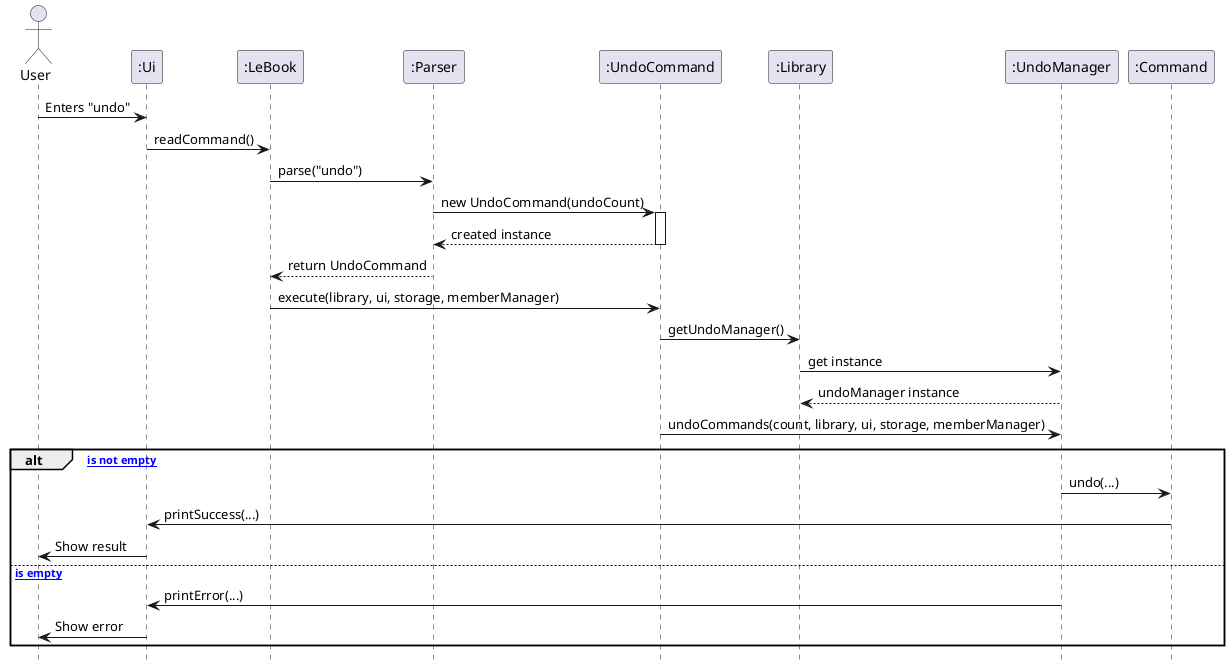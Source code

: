 @startuml

hide footbox
skinparam classAttributeIconSize 0

actor User

participant ":Ui"
participant ":LeBook"
participant ":Parser"
participant ":UndoCommand"
participant ":Library"
participant ":UndoManager"
participant ":Command"

User -> ":Ui" : Enters "undo"
":Ui" -> ":LeBook" : readCommand()

":LeBook" -> ":Parser" : parse("undo")
":Parser" -> ":UndoCommand" : new UndoCommand(undoCount)
activate ":UndoCommand"
":UndoCommand" --> ":Parser" : created instance
deactivate ":UndoCommand"
":Parser" --> ":LeBook" : return UndoCommand

":LeBook" -> ":UndoCommand" : execute(library, ui, storage, memberManager)
":UndoCommand" -> ":Library" : getUndoManager()
":Library" -> ":UndoManager" : get instance
":UndoManager" --> ":Library" : undoManager instance

":UndoCommand" -> ":UndoManager" : undoCommands(count, library, ui, storage, memberManager)

alt [commandHistory is not empty]
    ":UndoManager" -> ":Command" : undo(...)
    ":Command" -> ":Ui" : printSuccess(...)
    ":Ui" -> User : Show result
else [commandHistory is empty]
    ":UndoManager" -> ":Ui" : printError(...)
    ":Ui" -> User : Show error
end

@enduml

